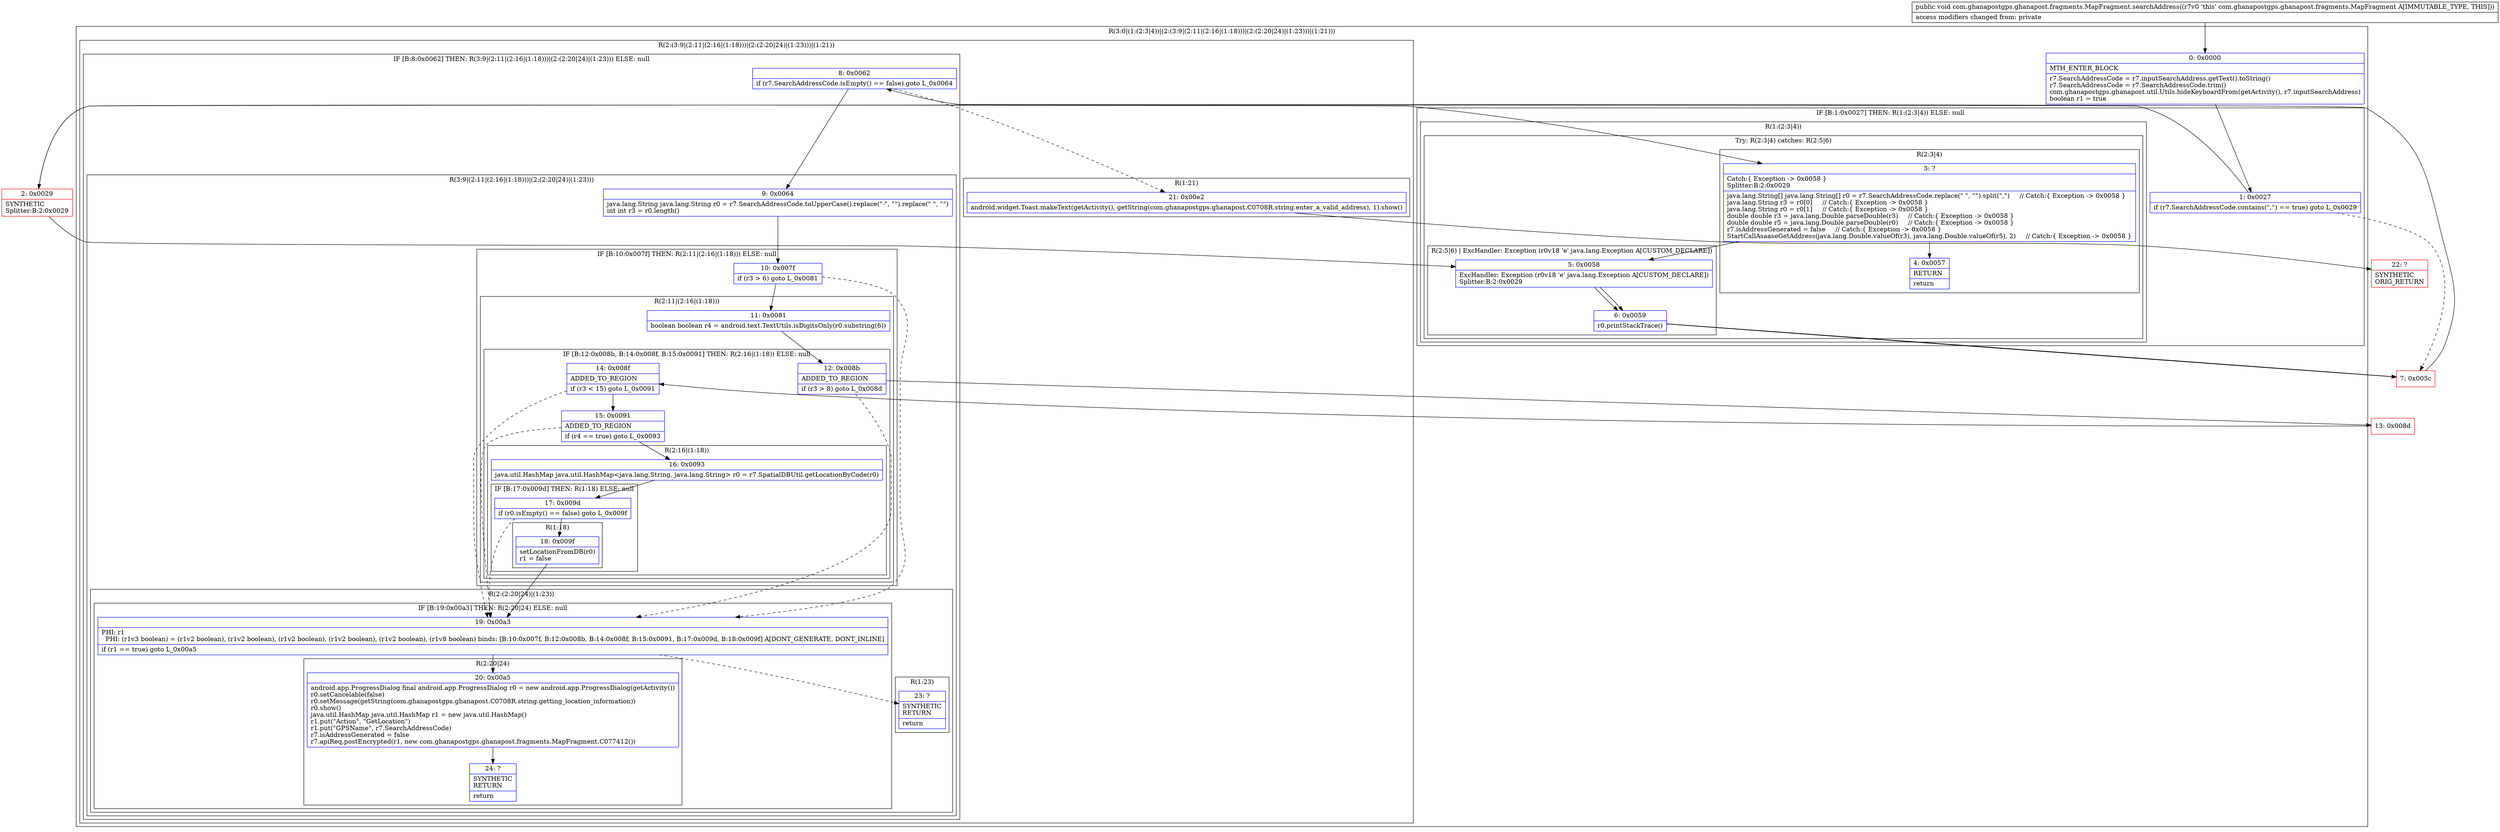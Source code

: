 digraph "CFG forcom.ghanapostgps.ghanapost.fragments.MapFragment.searchAddress()V" {
subgraph cluster_Region_1673498743 {
label = "R(3:0|(1:(2:3|4))|(2:(3:9|(2:11|(2:16|(1:18)))|(2:(2:20|24)|(1:23)))|(1:21)))";
node [shape=record,color=blue];
Node_0 [shape=record,label="{0\:\ 0x0000|MTH_ENTER_BLOCK\l|r7.SearchAddressCode = r7.inputSearchAddress.getText().toString()\lr7.SearchAddressCode = r7.SearchAddressCode.trim()\lcom.ghanapostgps.ghanapost.util.Utils.hideKeyboardFrom(getActivity(), r7.inputSearchAddress)\lboolean r1 = true\l}"];
subgraph cluster_IfRegion_900117852 {
label = "IF [B:1:0x0027] THEN: R(1:(2:3|4)) ELSE: null";
node [shape=record,color=blue];
Node_1 [shape=record,label="{1\:\ 0x0027|if (r7.SearchAddressCode.contains(\",\") == true) goto L_0x0029\l}"];
subgraph cluster_Region_1686290410 {
label = "R(1:(2:3|4))";
node [shape=record,color=blue];
subgraph cluster_TryCatchRegion_148650836 {
label = "Try: R(2:3|4) catches: R(2:5|6)";
node [shape=record,color=blue];
subgraph cluster_Region_372077514 {
label = "R(2:3|4)";
node [shape=record,color=blue];
Node_3 [shape=record,label="{3\:\ ?|Catch:\{ Exception \-\> 0x0058 \}\lSplitter:B:2:0x0029\l|java.lang.String[] java.lang.String[] r0 = r7.SearchAddressCode.replace(\" \", \"\").split(\",\")     \/\/ Catch:\{ Exception \-\> 0x0058 \}\ljava.lang.String r3 = r0[0]     \/\/ Catch:\{ Exception \-\> 0x0058 \}\ljava.lang.String r0 = r0[1]     \/\/ Catch:\{ Exception \-\> 0x0058 \}\ldouble double r3 = java.lang.Double.parseDouble(r3)     \/\/ Catch:\{ Exception \-\> 0x0058 \}\ldouble double r5 = java.lang.Double.parseDouble(r0)     \/\/ Catch:\{ Exception \-\> 0x0058 \}\lr7.isAddressGenerated = false     \/\/ Catch:\{ Exception \-\> 0x0058 \}\lStartCallAsaaseGetAddress(java.lang.Double.valueOf(r3), java.lang.Double.valueOf(r5), 2)     \/\/ Catch:\{ Exception \-\> 0x0058 \}\l}"];
Node_4 [shape=record,label="{4\:\ 0x0057|RETURN\l|return\l}"];
}
subgraph cluster_Region_1155108503 {
label = "R(2:5|6) | ExcHandler: Exception (r0v18 'e' java.lang.Exception A[CUSTOM_DECLARE])\l";
node [shape=record,color=blue];
Node_5 [shape=record,label="{5\:\ 0x0058|ExcHandler: Exception (r0v18 'e' java.lang.Exception A[CUSTOM_DECLARE])\lSplitter:B:2:0x0029\l}"];
Node_6 [shape=record,label="{6\:\ 0x0059|r0.printStackTrace()\l}"];
}
}
}
}
subgraph cluster_Region_1146474245 {
label = "R(2:(3:9|(2:11|(2:16|(1:18)))|(2:(2:20|24)|(1:23)))|(1:21))";
node [shape=record,color=blue];
subgraph cluster_IfRegion_903435658 {
label = "IF [B:8:0x0062] THEN: R(3:9|(2:11|(2:16|(1:18)))|(2:(2:20|24)|(1:23))) ELSE: null";
node [shape=record,color=blue];
Node_8 [shape=record,label="{8\:\ 0x0062|if (r7.SearchAddressCode.isEmpty() == false) goto L_0x0064\l}"];
subgraph cluster_Region_2064293271 {
label = "R(3:9|(2:11|(2:16|(1:18)))|(2:(2:20|24)|(1:23)))";
node [shape=record,color=blue];
Node_9 [shape=record,label="{9\:\ 0x0064|java.lang.String java.lang.String r0 = r7.SearchAddressCode.toUpperCase().replace(\"\-\", \"\").replace(\" \", \"\")\lint int r3 = r0.length()\l}"];
subgraph cluster_IfRegion_123932105 {
label = "IF [B:10:0x007f] THEN: R(2:11|(2:16|(1:18))) ELSE: null";
node [shape=record,color=blue];
Node_10 [shape=record,label="{10\:\ 0x007f|if (r3 \> 6) goto L_0x0081\l}"];
subgraph cluster_Region_1680447145 {
label = "R(2:11|(2:16|(1:18)))";
node [shape=record,color=blue];
Node_11 [shape=record,label="{11\:\ 0x0081|boolean boolean r4 = android.text.TextUtils.isDigitsOnly(r0.substring(6))\l}"];
subgraph cluster_IfRegion_673898135 {
label = "IF [B:12:0x008b, B:14:0x008f, B:15:0x0091] THEN: R(2:16|(1:18)) ELSE: null";
node [shape=record,color=blue];
Node_12 [shape=record,label="{12\:\ 0x008b|ADDED_TO_REGION\l|if (r3 \> 8) goto L_0x008d\l}"];
Node_14 [shape=record,label="{14\:\ 0x008f|ADDED_TO_REGION\l|if (r3 \< 15) goto L_0x0091\l}"];
Node_15 [shape=record,label="{15\:\ 0x0091|ADDED_TO_REGION\l|if (r4 == true) goto L_0x0093\l}"];
subgraph cluster_Region_787803036 {
label = "R(2:16|(1:18))";
node [shape=record,color=blue];
Node_16 [shape=record,label="{16\:\ 0x0093|java.util.HashMap java.util.HashMap\<java.lang.String, java.lang.String\> r0 = r7.SpatialDBUtil.getLocationByCode(r0)\l}"];
subgraph cluster_IfRegion_163523185 {
label = "IF [B:17:0x009d] THEN: R(1:18) ELSE: null";
node [shape=record,color=blue];
Node_17 [shape=record,label="{17\:\ 0x009d|if (r0.isEmpty() == false) goto L_0x009f\l}"];
subgraph cluster_Region_1688585798 {
label = "R(1:18)";
node [shape=record,color=blue];
Node_18 [shape=record,label="{18\:\ 0x009f|setLocationFromDB(r0)\lr1 = false\l}"];
}
}
}
}
}
}
subgraph cluster_Region_1547099902 {
label = "R(2:(2:20|24)|(1:23))";
node [shape=record,color=blue];
subgraph cluster_IfRegion_709918150 {
label = "IF [B:19:0x00a3] THEN: R(2:20|24) ELSE: null";
node [shape=record,color=blue];
Node_19 [shape=record,label="{19\:\ 0x00a3|PHI: r1 \l  PHI: (r1v3 boolean) = (r1v2 boolean), (r1v2 boolean), (r1v2 boolean), (r1v2 boolean), (r1v2 boolean), (r1v8 boolean) binds: [B:10:0x007f, B:12:0x008b, B:14:0x008f, B:15:0x0091, B:17:0x009d, B:18:0x009f] A[DONT_GENERATE, DONT_INLINE]\l|if (r1 == true) goto L_0x00a5\l}"];
subgraph cluster_Region_2005477 {
label = "R(2:20|24)";
node [shape=record,color=blue];
Node_20 [shape=record,label="{20\:\ 0x00a5|android.app.ProgressDialog final android.app.ProgressDialog r0 = new android.app.ProgressDialog(getActivity())\lr0.setCancelable(false)\lr0.setMessage(getString(com.ghanapostgps.ghanapost.C0708R.string.getting_location_information))\lr0.show()\ljava.util.HashMap java.util.HashMap r1 = new java.util.HashMap()\lr1.put(\"Action\", \"GetLocation\")\lr1.put(\"GPSName\", r7.SearchAddressCode)\lr7.isAddressGenerated = false\lr7.apiReq.postEncrypted(r1, new com.ghanapostgps.ghanapost.fragments.MapFragment.C077412())\l}"];
Node_24 [shape=record,label="{24\:\ ?|SYNTHETIC\lRETURN\l|return\l}"];
}
}
subgraph cluster_Region_1418940121 {
label = "R(1:23)";
node [shape=record,color=blue];
Node_23 [shape=record,label="{23\:\ ?|SYNTHETIC\lRETURN\l|return\l}"];
}
}
}
}
subgraph cluster_Region_1045728937 {
label = "R(1:21)";
node [shape=record,color=blue];
Node_21 [shape=record,label="{21\:\ 0x00e2|android.widget.Toast.makeText(getActivity(), getString(com.ghanapostgps.ghanapost.C0708R.string.enter_a_valid_address), 1).show()\l}"];
}
}
}
subgraph cluster_Region_1155108503 {
label = "R(2:5|6) | ExcHandler: Exception (r0v18 'e' java.lang.Exception A[CUSTOM_DECLARE])\l";
node [shape=record,color=blue];
Node_5 [shape=record,label="{5\:\ 0x0058|ExcHandler: Exception (r0v18 'e' java.lang.Exception A[CUSTOM_DECLARE])\lSplitter:B:2:0x0029\l}"];
Node_6 [shape=record,label="{6\:\ 0x0059|r0.printStackTrace()\l}"];
}
Node_2 [shape=record,color=red,label="{2\:\ 0x0029|SYNTHETIC\lSplitter:B:2:0x0029\l}"];
Node_7 [shape=record,color=red,label="{7\:\ 0x005c}"];
Node_13 [shape=record,color=red,label="{13\:\ 0x008d}"];
Node_22 [shape=record,color=red,label="{22\:\ ?|SYNTHETIC\lORIG_RETURN\l}"];
MethodNode[shape=record,label="{public void com.ghanapostgps.ghanapost.fragments.MapFragment.searchAddress((r7v0 'this' com.ghanapostgps.ghanapost.fragments.MapFragment A[IMMUTABLE_TYPE, THIS]))  | access modifiers changed from: private\l}"];
MethodNode -> Node_0;
Node_0 -> Node_1;
Node_1 -> Node_2;
Node_1 -> Node_7[style=dashed];
Node_3 -> Node_4;
Node_3 -> Node_5;
Node_5 -> Node_6;
Node_6 -> Node_7;
Node_8 -> Node_9;
Node_8 -> Node_21[style=dashed];
Node_9 -> Node_10;
Node_10 -> Node_11;
Node_10 -> Node_19[style=dashed];
Node_11 -> Node_12;
Node_12 -> Node_13;
Node_12 -> Node_19[style=dashed];
Node_14 -> Node_15;
Node_14 -> Node_19[style=dashed];
Node_15 -> Node_16;
Node_15 -> Node_19[style=dashed];
Node_16 -> Node_17;
Node_17 -> Node_18;
Node_17 -> Node_19[style=dashed];
Node_18 -> Node_19;
Node_19 -> Node_20;
Node_19 -> Node_23[style=dashed];
Node_20 -> Node_24;
Node_21 -> Node_22;
Node_5 -> Node_6;
Node_6 -> Node_7;
Node_2 -> Node_3;
Node_2 -> Node_5;
Node_7 -> Node_8;
Node_13 -> Node_14;
}

